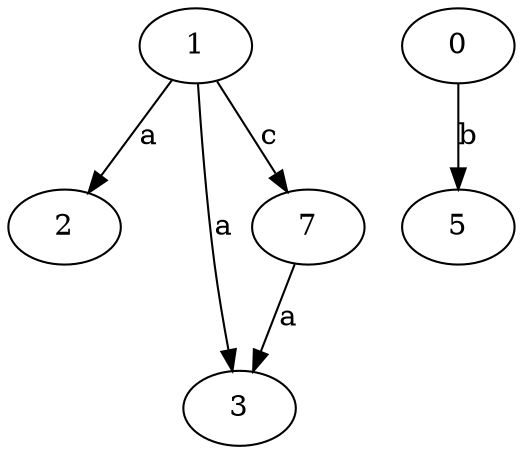 strict digraph  {
1;
2;
3;
0;
5;
7;
1 -> 2  [label=a];
1 -> 3  [label=a];
1 -> 7  [label=c];
0 -> 5  [label=b];
7 -> 3  [label=a];
}
